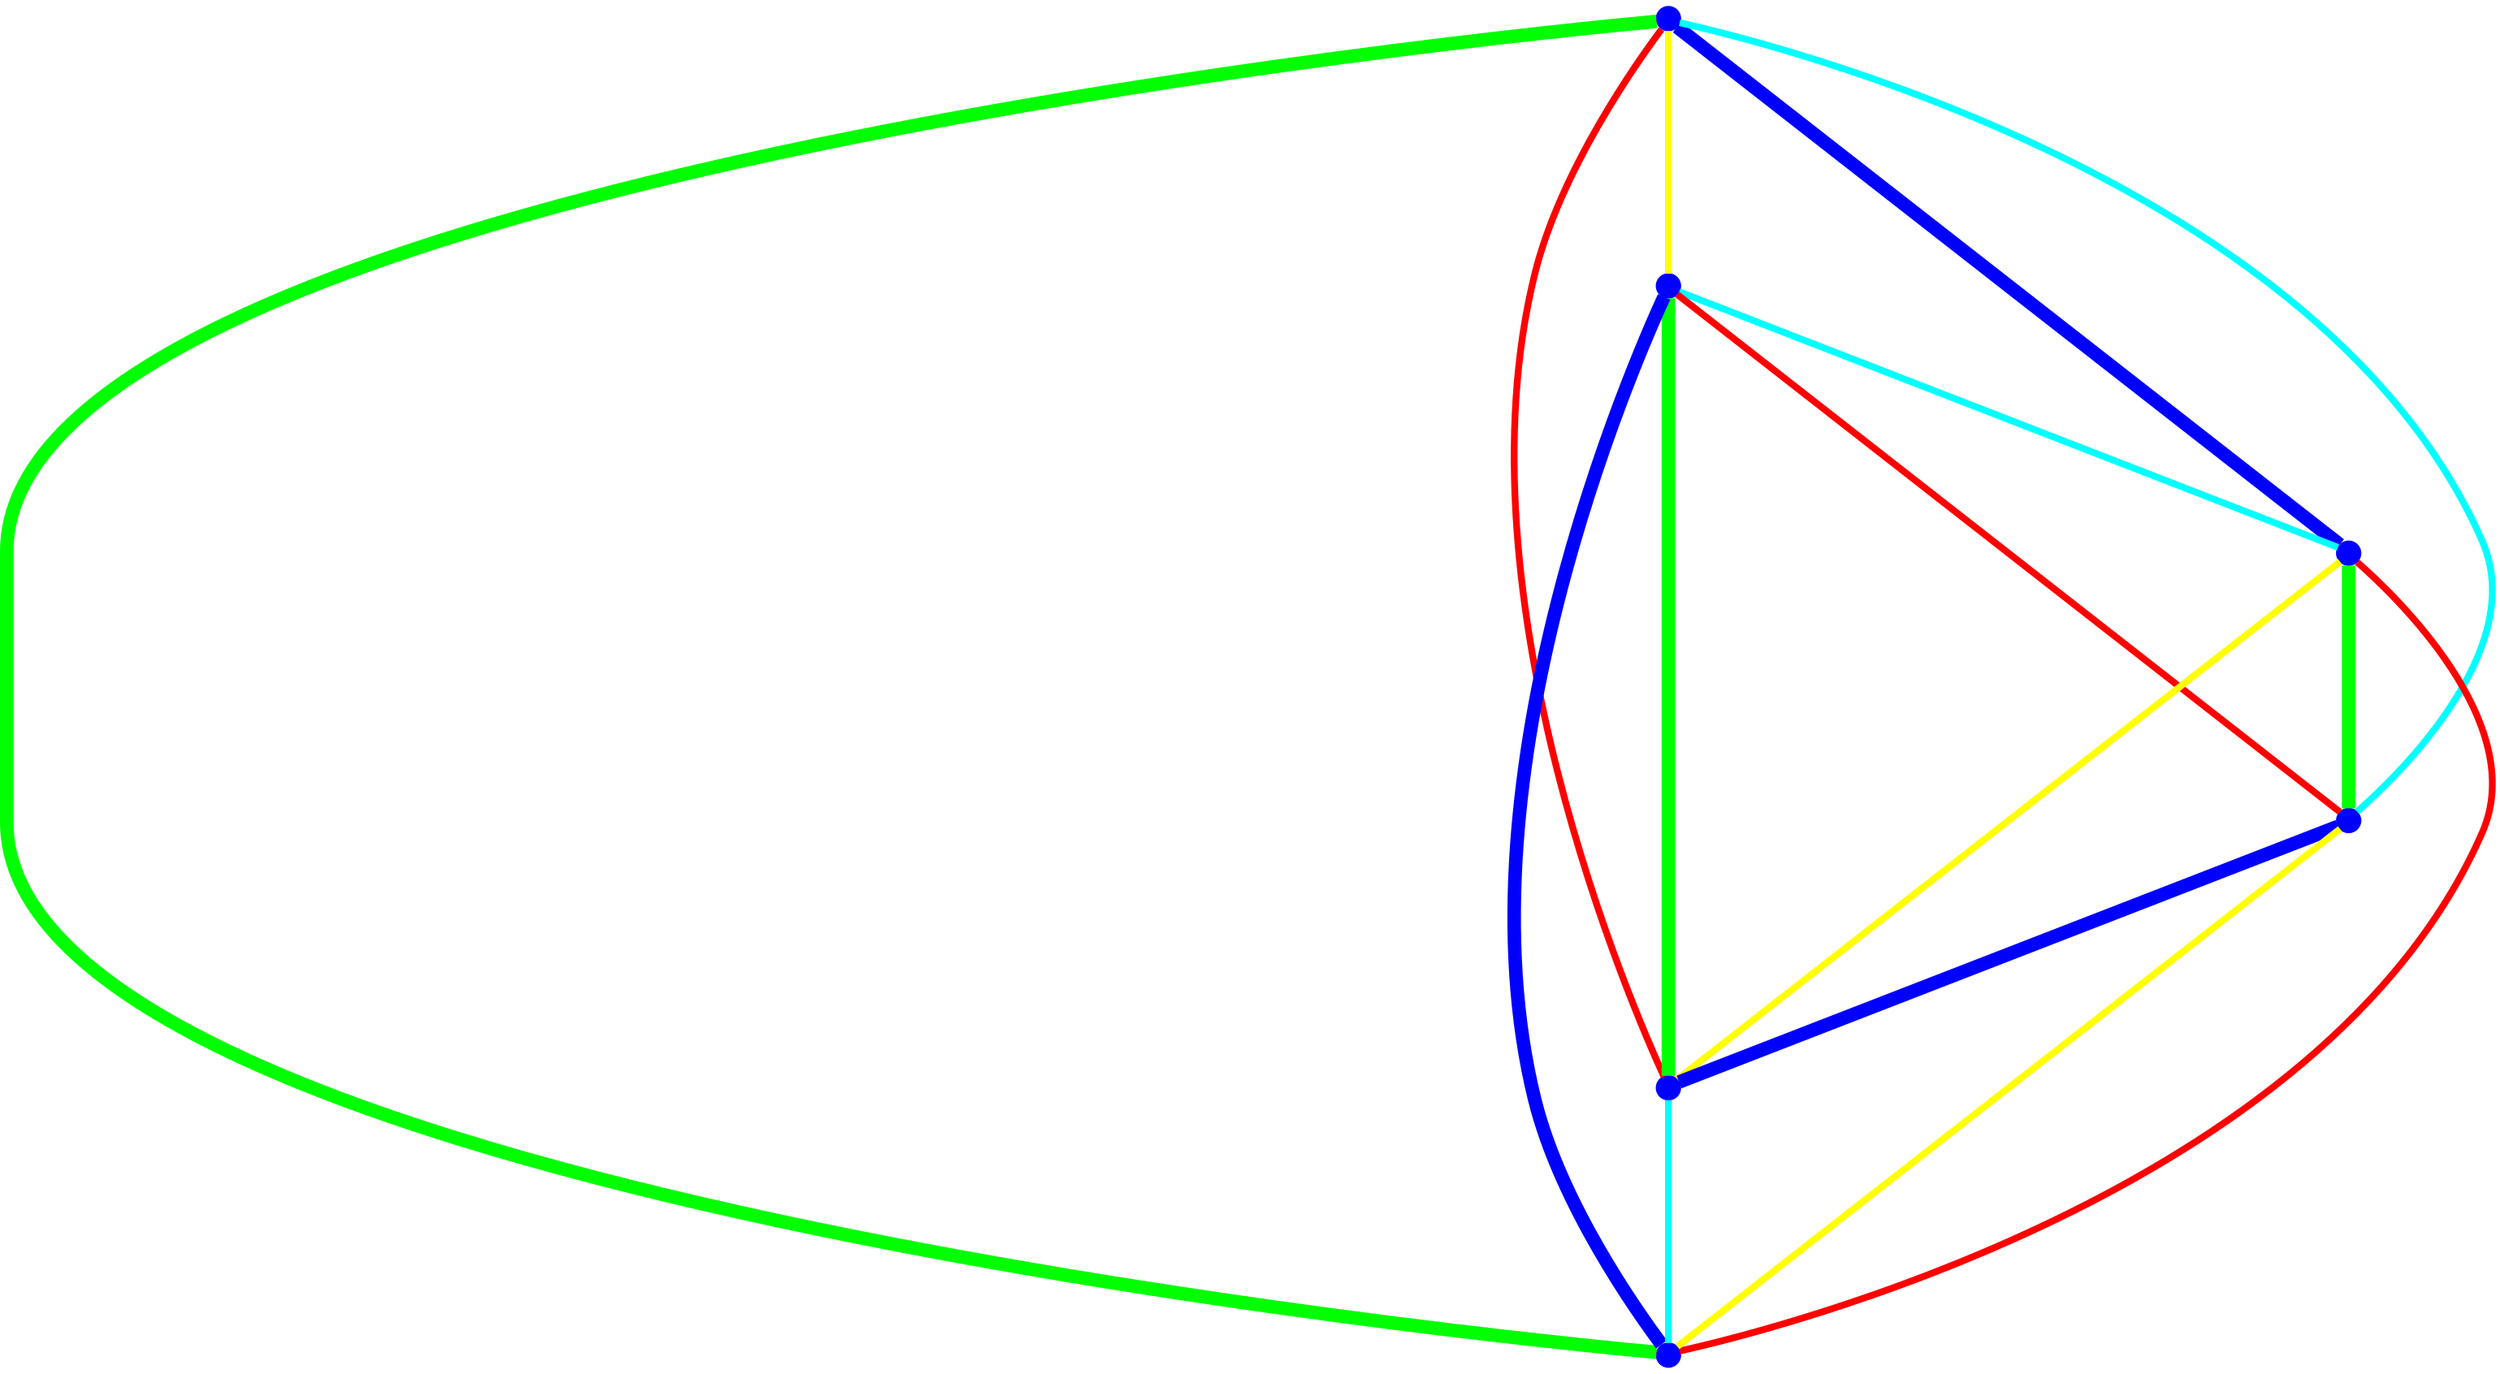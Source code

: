 graph {
ranksep=2
nodesep=2
node [label="" shape=circle style=filled fixedsize=true color=blue fillcolor=blue width=0.2];
"1" -- "2" [style="solid",penwidth="4",color="yellow"];
"1" -- "3" [style="solid",penwidth="8",color="blue"];
"1" -- "4" [style="solid",penwidth="4",color="cyan"];
"1" -- "5" [style="solid",penwidth="4",color="red"];
"1" -- "6" [style="solid",penwidth="8",color="green"];
"2" -- "3" [style="solid",penwidth="4",color="cyan"];
"2" -- "4" [style="solid",penwidth="4",color="red"];
"2" -- "5" [style="solid",penwidth="8",color="green"];
"2" -- "6" [style="solid",penwidth="8",color="blue"];
"3" -- "4" [style="solid",penwidth="8",color="green"];
"3" -- "5" [style="solid",penwidth="4",color="yellow"];
"3" -- "6" [style="solid",penwidth="4",color="red"];
"4" -- "5" [style="solid",penwidth="8",color="blue"];
"4" -- "6" [style="solid",penwidth="4",color="yellow"];
"5" -- "6" [style="solid",penwidth="4",color="cyan"];
}
